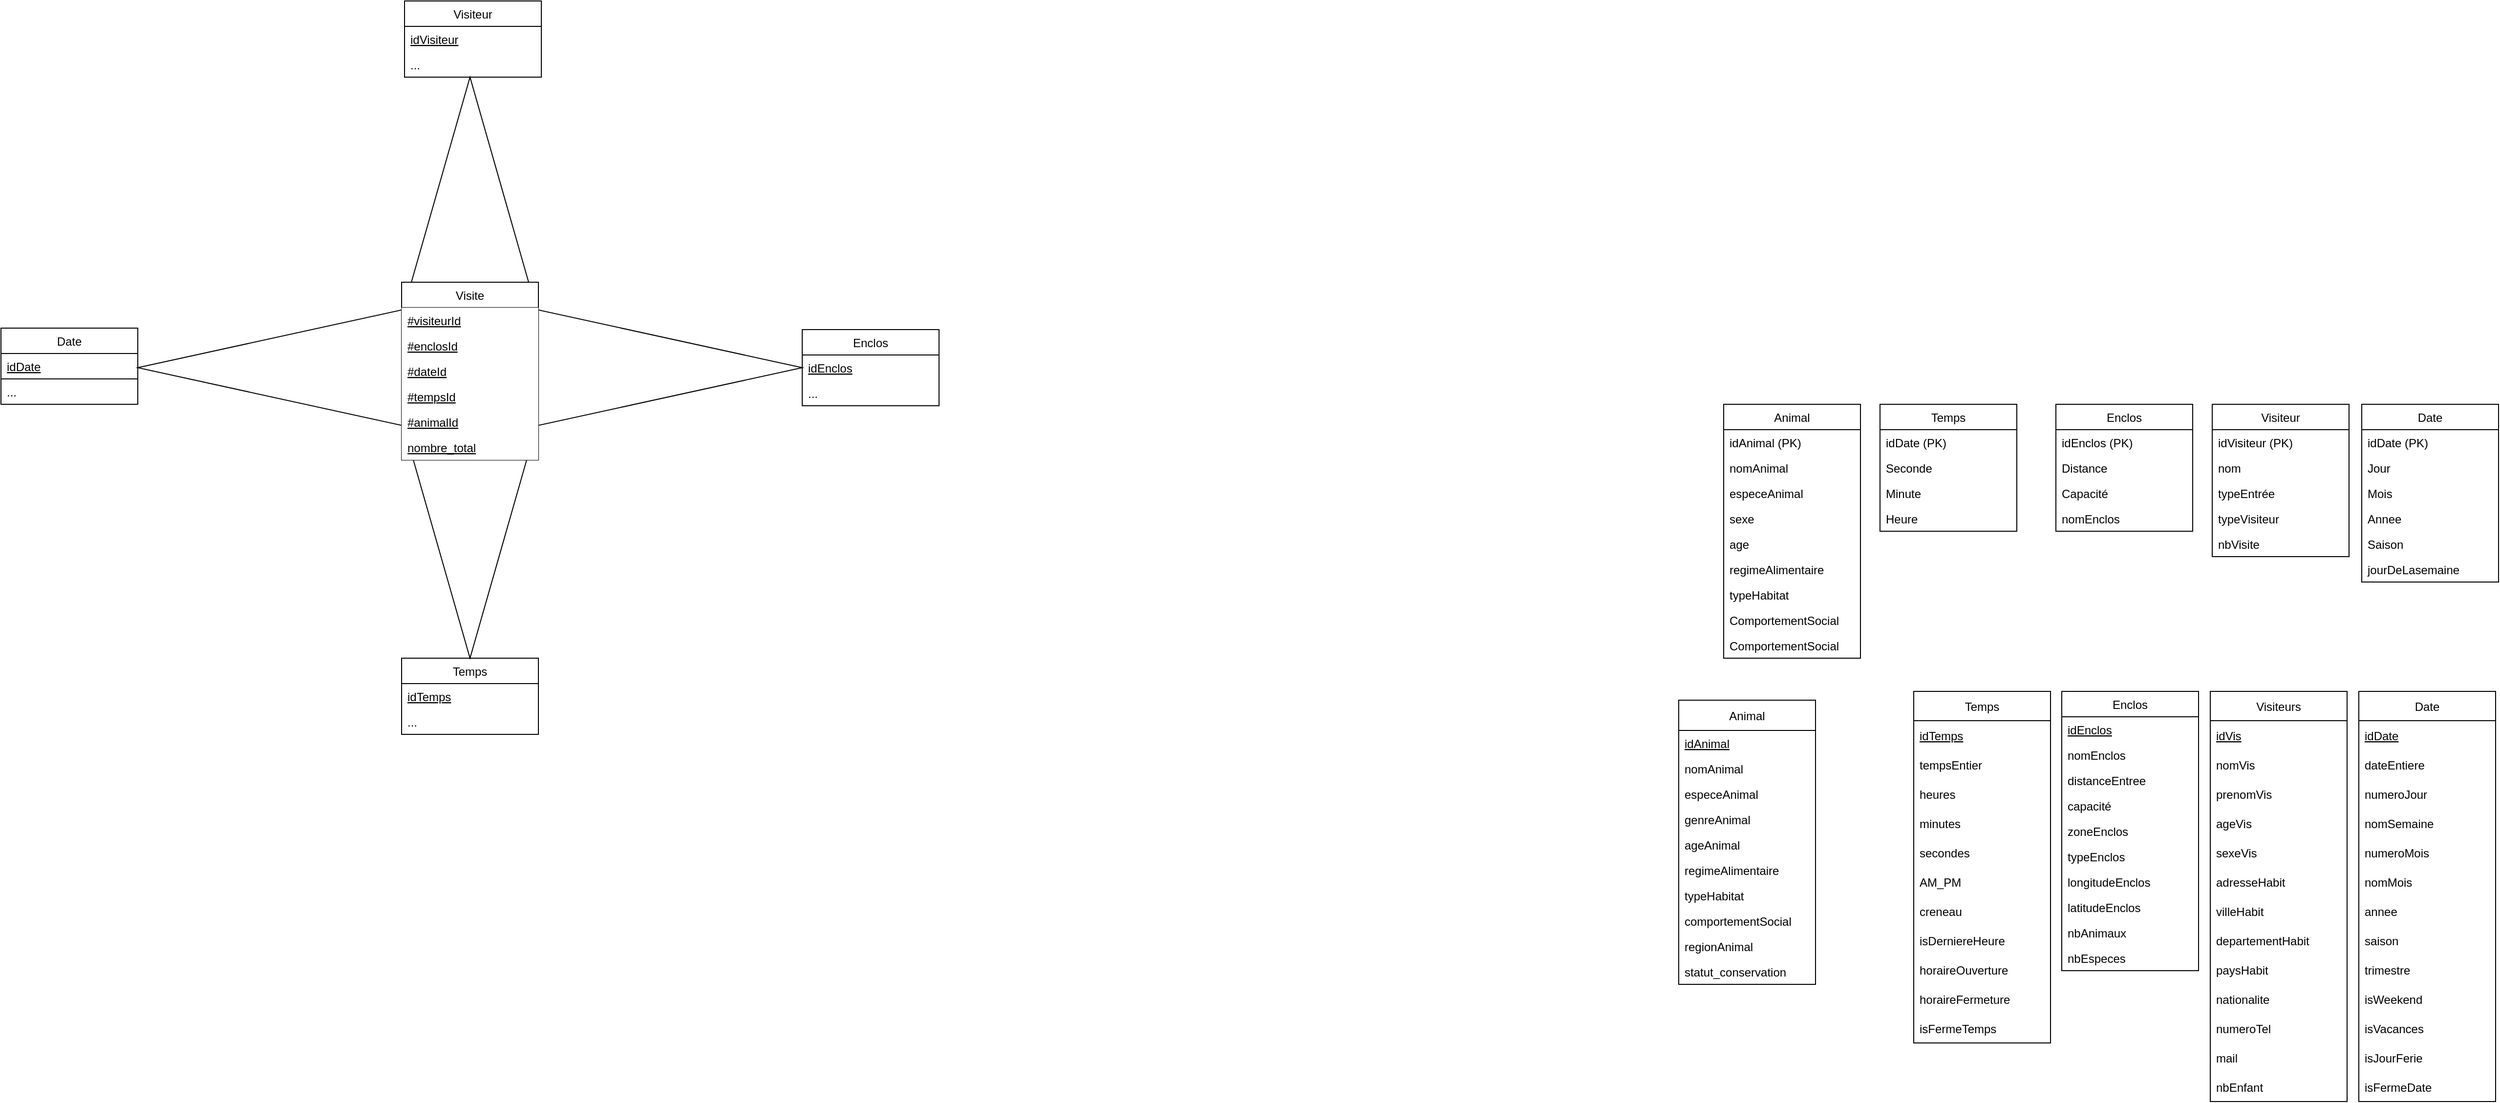 <mxfile version="20.3.0" type="device"><diagram id="WjeRC_YlHoFSiE4CxA3s" name="Page-1"><mxGraphModel dx="3903" dy="1053" grid="0" gridSize="10" guides="1" tooltips="1" connect="1" arrows="1" fold="1" page="1" pageScale="1" pageWidth="827" pageHeight="1169" math="0" shadow="0"><root><mxCell id="0"/><mxCell id="1" parent="0"/><mxCell id="iVxplcT4zk3BKJowdxLH-1" value="" style="verticalLabelPosition=bottom;verticalAlign=top;html=1;shape=mxgraph.basic.4_point_star_2;dx=0.8;" vertex="1" parent="1"><mxGeometry x="-1603" y="415" width="680" height="595" as="geometry"/></mxCell><mxCell id="smk_McyCPcREbiRQaZVL-1" value="Visite" style="swimlane;fontStyle=0;childLayout=stackLayout;horizontal=1;startSize=26;fillColor=default;horizontalStack=0;resizeParent=1;resizeParentMax=0;resizeLast=0;collapsible=1;marginBottom=0;" parent="1" vertex="1"><mxGeometry x="-1333" y="625" width="140" height="182" as="geometry"/></mxCell><mxCell id="smk_McyCPcREbiRQaZVL-2" value="#visiteurId" style="text;strokeColor=none;fillColor=default;align=left;verticalAlign=top;spacingLeft=4;spacingRight=4;overflow=hidden;rotatable=0;points=[[0,0.5],[1,0.5]];portConstraint=eastwest;fontStyle=4" parent="smk_McyCPcREbiRQaZVL-1" vertex="1"><mxGeometry y="26" width="140" height="26" as="geometry"/></mxCell><mxCell id="smk_McyCPcREbiRQaZVL-3" value="#enclosId" style="text;strokeColor=none;fillColor=default;align=left;verticalAlign=top;spacingLeft=4;spacingRight=4;overflow=hidden;rotatable=0;points=[[0,0.5],[1,0.5]];portConstraint=eastwest;fontStyle=4" parent="smk_McyCPcREbiRQaZVL-1" vertex="1"><mxGeometry y="52" width="140" height="26" as="geometry"/></mxCell><mxCell id="smk_McyCPcREbiRQaZVL-4" value="#dateId" style="text;strokeColor=none;fillColor=default;align=left;verticalAlign=top;spacingLeft=4;spacingRight=4;overflow=hidden;rotatable=0;points=[[0,0.5],[1,0.5]];portConstraint=eastwest;fontStyle=4" parent="smk_McyCPcREbiRQaZVL-1" vertex="1"><mxGeometry y="78" width="140" height="26" as="geometry"/></mxCell><mxCell id="smk_McyCPcREbiRQaZVL-39" value="#tempsId" style="text;strokeColor=none;fillColor=default;align=left;verticalAlign=top;spacingLeft=4;spacingRight=4;overflow=hidden;rotatable=0;points=[[0,0.5],[1,0.5]];portConstraint=eastwest;fontStyle=4" parent="smk_McyCPcREbiRQaZVL-1" vertex="1"><mxGeometry y="104" width="140" height="26" as="geometry"/></mxCell><mxCell id="smk_McyCPcREbiRQaZVL-40" value="#animalId" style="text;strokeColor=none;fillColor=default;align=left;verticalAlign=top;spacingLeft=4;spacingRight=4;overflow=hidden;rotatable=0;points=[[0,0.5],[1,0.5]];portConstraint=eastwest;fontStyle=4" parent="smk_McyCPcREbiRQaZVL-1" vertex="1"><mxGeometry y="130" width="140" height="26" as="geometry"/></mxCell><mxCell id="USpLm84EWa0GD4pEgQQ4-1" value="nombre_total" style="text;strokeColor=none;fillColor=default;align=left;verticalAlign=top;spacingLeft=4;spacingRight=4;overflow=hidden;rotatable=0;points=[[0,0.5],[1,0.5]];portConstraint=eastwest;fontStyle=4" parent="smk_McyCPcREbiRQaZVL-1" vertex="1"><mxGeometry y="156" width="140" height="26" as="geometry"/></mxCell><mxCell id="smk_McyCPcREbiRQaZVL-9" value="Visiteur" style="swimlane;fontStyle=0;childLayout=stackLayout;horizontal=1;startSize=26;fillColor=none;horizontalStack=0;resizeParent=1;resizeParentMax=0;resizeLast=0;collapsible=1;marginBottom=0;" parent="1" vertex="1"><mxGeometry x="-1330" y="337" width="140" height="78" as="geometry"/></mxCell><mxCell id="smk_McyCPcREbiRQaZVL-10" value="idVisiteur" style="text;strokeColor=none;fillColor=none;align=left;verticalAlign=top;spacingLeft=4;spacingRight=4;overflow=hidden;rotatable=0;points=[[0,0.5],[1,0.5]];portConstraint=eastwest;fontStyle=4" parent="smk_McyCPcREbiRQaZVL-9" vertex="1"><mxGeometry y="26" width="140" height="26" as="geometry"/></mxCell><mxCell id="smk_McyCPcREbiRQaZVL-11" value="..." style="text;strokeColor=none;fillColor=none;align=left;verticalAlign=top;spacingLeft=4;spacingRight=4;overflow=hidden;rotatable=0;points=[[0,0.5],[1,0.5]];portConstraint=eastwest;" parent="smk_McyCPcREbiRQaZVL-9" vertex="1"><mxGeometry y="52" width="140" height="26" as="geometry"/></mxCell><mxCell id="smk_McyCPcREbiRQaZVL-13" value="Enclos" style="swimlane;fontStyle=0;childLayout=stackLayout;horizontal=1;startSize=26;fillColor=none;horizontalStack=0;resizeParent=1;resizeParentMax=0;resizeLast=0;collapsible=1;marginBottom=0;" parent="1" vertex="1"><mxGeometry x="-923" y="673.5" width="140" height="78" as="geometry"/></mxCell><mxCell id="smk_McyCPcREbiRQaZVL-14" value="idEnclos" style="text;strokeColor=none;fillColor=none;align=left;verticalAlign=top;spacingLeft=4;spacingRight=4;overflow=hidden;rotatable=0;points=[[0,0.5],[1,0.5]];portConstraint=eastwest;fontStyle=4" parent="smk_McyCPcREbiRQaZVL-13" vertex="1"><mxGeometry y="26" width="140" height="26" as="geometry"/></mxCell><mxCell id="smk_McyCPcREbiRQaZVL-16" value="..." style="text;strokeColor=none;fillColor=none;align=left;verticalAlign=top;spacingLeft=4;spacingRight=4;overflow=hidden;rotatable=0;points=[[0,0.5],[1,0.5]];portConstraint=eastwest;" parent="smk_McyCPcREbiRQaZVL-13" vertex="1"><mxGeometry y="52" width="140" height="26" as="geometry"/></mxCell><mxCell id="smk_McyCPcREbiRQaZVL-17" value="Temps" style="swimlane;fontStyle=0;childLayout=stackLayout;horizontal=1;startSize=26;fillColor=none;horizontalStack=0;resizeParent=1;resizeParentMax=0;resizeLast=0;collapsible=1;marginBottom=0;" parent="1" vertex="1"><mxGeometry x="-1333" y="1010" width="140" height="78" as="geometry"/></mxCell><mxCell id="smk_McyCPcREbiRQaZVL-18" value="idTemps" style="text;strokeColor=none;fillColor=none;align=left;verticalAlign=top;spacingLeft=4;spacingRight=4;overflow=hidden;rotatable=0;points=[[0,0.5],[1,0.5]];portConstraint=eastwest;fontStyle=4" parent="smk_McyCPcREbiRQaZVL-17" vertex="1"><mxGeometry y="26" width="140" height="26" as="geometry"/></mxCell><mxCell id="smk_McyCPcREbiRQaZVL-19" value="..." style="text;strokeColor=none;fillColor=none;align=left;verticalAlign=top;spacingLeft=4;spacingRight=4;overflow=hidden;rotatable=0;points=[[0,0.5],[1,0.5]];portConstraint=eastwest;" parent="smk_McyCPcREbiRQaZVL-17" vertex="1"><mxGeometry y="52" width="140" height="26" as="geometry"/></mxCell><mxCell id="smk_McyCPcREbiRQaZVL-21" value="Date" style="swimlane;fontStyle=0;childLayout=stackLayout;horizontal=1;startSize=26;fillColor=none;horizontalStack=0;resizeParent=1;resizeParentMax=0;resizeLast=0;collapsible=1;marginBottom=0;" parent="1" vertex="1"><mxGeometry x="-1743" y="672" width="140" height="78" as="geometry"><mxRectangle x="550" y="20" width="70" height="30" as="alternateBounds"/></mxGeometry></mxCell><mxCell id="smk_McyCPcREbiRQaZVL-22" value="idDate" style="text;strokeColor=#000000;fillColor=none;align=left;verticalAlign=top;spacingLeft=4;spacingRight=4;overflow=hidden;rotatable=0;points=[[0,0.5],[1,0.5]];portConstraint=eastwest;fontStyle=4" parent="smk_McyCPcREbiRQaZVL-21" vertex="1"><mxGeometry y="26" width="140" height="26" as="geometry"/></mxCell><mxCell id="smk_McyCPcREbiRQaZVL-75" value="..." style="text;strokeColor=none;fillColor=none;align=left;verticalAlign=top;spacingLeft=4;spacingRight=4;overflow=hidden;rotatable=0;points=[[0,0.5],[1,0.5]];portConstraint=eastwest;" parent="smk_McyCPcREbiRQaZVL-21" vertex="1"><mxGeometry y="52" width="140" height="26" as="geometry"/></mxCell><mxCell id="smk_McyCPcREbiRQaZVL-42" value="Animal" style="swimlane;fontStyle=0;childLayout=stackLayout;horizontal=1;startSize=26;fillColor=none;horizontalStack=0;resizeParent=1;resizeParentMax=0;resizeLast=0;collapsible=1;marginBottom=0;" parent="1" vertex="1"><mxGeometry x="20" y="750" width="140" height="260" as="geometry"><mxRectangle x="74" y="230" width="80" height="30" as="alternateBounds"/></mxGeometry></mxCell><mxCell id="smk_McyCPcREbiRQaZVL-43" value="idAnimal (PK)                    " style="text;strokeColor=none;fillColor=none;align=left;verticalAlign=top;spacingLeft=4;spacingRight=4;overflow=hidden;rotatable=0;points=[[0,0.5],[1,0.5]];portConstraint=eastwest;" parent="smk_McyCPcREbiRQaZVL-42" vertex="1"><mxGeometry y="26" width="140" height="26" as="geometry"/></mxCell><mxCell id="smk_McyCPcREbiRQaZVL-44" value="nomAnimal        " style="text;strokeColor=none;fillColor=none;align=left;verticalAlign=top;spacingLeft=4;spacingRight=4;overflow=hidden;rotatable=0;points=[[0,0.5],[1,0.5]];portConstraint=eastwest;" parent="smk_McyCPcREbiRQaZVL-42" vertex="1"><mxGeometry y="52" width="140" height="26" as="geometry"/></mxCell><mxCell id="smk_McyCPcREbiRQaZVL-45" value="especeAnimal        " style="text;strokeColor=none;fillColor=none;align=left;verticalAlign=top;spacingLeft=4;spacingRight=4;overflow=hidden;rotatable=0;points=[[0,0.5],[1,0.5]];portConstraint=eastwest;" parent="smk_McyCPcREbiRQaZVL-42" vertex="1"><mxGeometry y="78" width="140" height="26" as="geometry"/></mxCell><mxCell id="smk_McyCPcREbiRQaZVL-46" value="sexe    " style="text;strokeColor=none;fillColor=none;align=left;verticalAlign=top;spacingLeft=4;spacingRight=4;overflow=hidden;rotatable=0;points=[[0,0.5],[1,0.5]];portConstraint=eastwest;" parent="smk_McyCPcREbiRQaZVL-42" vertex="1"><mxGeometry y="104" width="140" height="26" as="geometry"/></mxCell><mxCell id="smk_McyCPcREbiRQaZVL-47" value="age    " style="text;strokeColor=none;fillColor=none;align=left;verticalAlign=top;spacingLeft=4;spacingRight=4;overflow=hidden;rotatable=0;points=[[0,0.5],[1,0.5]];portConstraint=eastwest;" parent="smk_McyCPcREbiRQaZVL-42" vertex="1"><mxGeometry y="130" width="140" height="26" as="geometry"/></mxCell><mxCell id="smk_McyCPcREbiRQaZVL-48" value="regimeAlimentaire    " style="text;strokeColor=none;fillColor=none;align=left;verticalAlign=top;spacingLeft=4;spacingRight=4;overflow=hidden;rotatable=0;points=[[0,0.5],[1,0.5]];portConstraint=eastwest;" parent="smk_McyCPcREbiRQaZVL-42" vertex="1"><mxGeometry y="156" width="140" height="26" as="geometry"/></mxCell><mxCell id="smk_McyCPcREbiRQaZVL-49" value="typeHabitat" style="text;strokeColor=none;fillColor=none;align=left;verticalAlign=top;spacingLeft=4;spacingRight=4;overflow=hidden;rotatable=0;points=[[0,0.5],[1,0.5]];portConstraint=eastwest;" parent="smk_McyCPcREbiRQaZVL-42" vertex="1"><mxGeometry y="182" width="140" height="26" as="geometry"/></mxCell><mxCell id="smk_McyCPcREbiRQaZVL-50" value="ComportementSocial" style="text;strokeColor=none;fillColor=none;align=left;verticalAlign=top;spacingLeft=4;spacingRight=4;overflow=hidden;rotatable=0;points=[[0,0.5],[1,0.5]];portConstraint=eastwest;" parent="smk_McyCPcREbiRQaZVL-42" vertex="1"><mxGeometry y="208" width="140" height="26" as="geometry"/></mxCell><mxCell id="smk_McyCPcREbiRQaZVL-77" value="ComportementSocial" style="text;strokeColor=none;fillColor=none;align=left;verticalAlign=top;spacingLeft=4;spacingRight=4;overflow=hidden;rotatable=0;points=[[0,0.5],[1,0.5]];portConstraint=eastwest;" parent="smk_McyCPcREbiRQaZVL-42" vertex="1"><mxGeometry y="234" width="140" height="26" as="geometry"/></mxCell><mxCell id="smk_McyCPcREbiRQaZVL-51" value="Temps" style="swimlane;fontStyle=0;childLayout=stackLayout;horizontal=1;startSize=26;fillColor=none;horizontalStack=0;resizeParent=1;resizeParentMax=0;resizeLast=0;collapsible=1;marginBottom=0;" parent="1" vertex="1"><mxGeometry x="180" y="750" width="140" height="130" as="geometry"/></mxCell><mxCell id="smk_McyCPcREbiRQaZVL-52" value="idDate (PK)" style="text;strokeColor=none;fillColor=none;align=left;verticalAlign=top;spacingLeft=4;spacingRight=4;overflow=hidden;rotatable=0;points=[[0,0.5],[1,0.5]];portConstraint=eastwest;" parent="smk_McyCPcREbiRQaZVL-51" vertex="1"><mxGeometry y="26" width="140" height="26" as="geometry"/></mxCell><mxCell id="smk_McyCPcREbiRQaZVL-53" value="Seconde    " style="text;strokeColor=none;fillColor=none;align=left;verticalAlign=top;spacingLeft=4;spacingRight=4;overflow=hidden;rotatable=0;points=[[0,0.5],[1,0.5]];portConstraint=eastwest;" parent="smk_McyCPcREbiRQaZVL-51" vertex="1"><mxGeometry y="52" width="140" height="26" as="geometry"/></mxCell><mxCell id="smk_McyCPcREbiRQaZVL-54" value="Minute" style="text;strokeColor=none;fillColor=none;align=left;verticalAlign=top;spacingLeft=4;spacingRight=4;overflow=hidden;rotatable=0;points=[[0,0.5],[1,0.5]];portConstraint=eastwest;" parent="smk_McyCPcREbiRQaZVL-51" vertex="1"><mxGeometry y="78" width="140" height="26" as="geometry"/></mxCell><mxCell id="smk_McyCPcREbiRQaZVL-55" value="Heure" style="text;strokeColor=none;fillColor=none;align=left;verticalAlign=top;spacingLeft=4;spacingRight=4;overflow=hidden;rotatable=0;points=[[0,0.5],[1,0.5]];portConstraint=eastwest;" parent="smk_McyCPcREbiRQaZVL-51" vertex="1"><mxGeometry y="104" width="140" height="26" as="geometry"/></mxCell><mxCell id="smk_McyCPcREbiRQaZVL-56" value="Enclos" style="swimlane;fontStyle=0;childLayout=stackLayout;horizontal=1;startSize=26;fillColor=none;horizontalStack=0;resizeParent=1;resizeParentMax=0;resizeLast=0;collapsible=1;marginBottom=0;" parent="1" vertex="1"><mxGeometry x="360" y="750" width="140" height="130" as="geometry"/></mxCell><mxCell id="smk_McyCPcREbiRQaZVL-57" value="idEnclos (PK)" style="text;strokeColor=none;fillColor=none;align=left;verticalAlign=top;spacingLeft=4;spacingRight=4;overflow=hidden;rotatable=0;points=[[0,0.5],[1,0.5]];portConstraint=eastwest;" parent="smk_McyCPcREbiRQaZVL-56" vertex="1"><mxGeometry y="26" width="140" height="26" as="geometry"/></mxCell><mxCell id="smk_McyCPcREbiRQaZVL-58" value="Distance" style="text;strokeColor=none;fillColor=none;align=left;verticalAlign=top;spacingLeft=4;spacingRight=4;overflow=hidden;rotatable=0;points=[[0,0.5],[1,0.5]];portConstraint=eastwest;" parent="smk_McyCPcREbiRQaZVL-56" vertex="1"><mxGeometry y="52" width="140" height="26" as="geometry"/></mxCell><mxCell id="smk_McyCPcREbiRQaZVL-59" value="Capacité" style="text;strokeColor=none;fillColor=none;align=left;verticalAlign=top;spacingLeft=4;spacingRight=4;overflow=hidden;rotatable=0;points=[[0,0.5],[1,0.5]];portConstraint=eastwest;" parent="smk_McyCPcREbiRQaZVL-56" vertex="1"><mxGeometry y="78" width="140" height="26" as="geometry"/></mxCell><mxCell id="smk_McyCPcREbiRQaZVL-60" value="nomEnclos" style="text;strokeColor=none;fillColor=none;align=left;verticalAlign=top;spacingLeft=4;spacingRight=4;overflow=hidden;rotatable=0;points=[[0,0.5],[1,0.5]];portConstraint=eastwest;" parent="smk_McyCPcREbiRQaZVL-56" vertex="1"><mxGeometry y="104" width="140" height="26" as="geometry"/></mxCell><mxCell id="smk_McyCPcREbiRQaZVL-61" value="Visiteur" style="swimlane;fontStyle=0;childLayout=stackLayout;horizontal=1;startSize=26;fillColor=none;horizontalStack=0;resizeParent=1;resizeParentMax=0;resizeLast=0;collapsible=1;marginBottom=0;" parent="1" vertex="1"><mxGeometry x="520" y="750" width="140" height="156" as="geometry"/></mxCell><mxCell id="smk_McyCPcREbiRQaZVL-62" value="idVisiteur (PK)" style="text;strokeColor=none;fillColor=none;align=left;verticalAlign=top;spacingLeft=4;spacingRight=4;overflow=hidden;rotatable=0;points=[[0,0.5],[1,0.5]];portConstraint=eastwest;" parent="smk_McyCPcREbiRQaZVL-61" vertex="1"><mxGeometry y="26" width="140" height="26" as="geometry"/></mxCell><mxCell id="smk_McyCPcREbiRQaZVL-63" value="nom" style="text;strokeColor=none;fillColor=none;align=left;verticalAlign=top;spacingLeft=4;spacingRight=4;overflow=hidden;rotatable=0;points=[[0,0.5],[1,0.5]];portConstraint=eastwest;" parent="smk_McyCPcREbiRQaZVL-61" vertex="1"><mxGeometry y="52" width="140" height="26" as="geometry"/></mxCell><mxCell id="smk_McyCPcREbiRQaZVL-64" value="typeEntrée" style="text;strokeColor=none;fillColor=none;align=left;verticalAlign=top;spacingLeft=4;spacingRight=4;overflow=hidden;rotatable=0;points=[[0,0.5],[1,0.5]];portConstraint=eastwest;" parent="smk_McyCPcREbiRQaZVL-61" vertex="1"><mxGeometry y="78" width="140" height="26" as="geometry"/></mxCell><mxCell id="smk_McyCPcREbiRQaZVL-65" value="typeVisiteur" style="text;strokeColor=none;fillColor=none;align=left;verticalAlign=top;spacingLeft=4;spacingRight=4;overflow=hidden;rotatable=0;points=[[0,0.5],[1,0.5]];portConstraint=eastwest;" parent="smk_McyCPcREbiRQaZVL-61" vertex="1"><mxGeometry y="104" width="140" height="26" as="geometry"/></mxCell><mxCell id="smk_McyCPcREbiRQaZVL-66" value="nbVisite" style="text;strokeColor=none;fillColor=none;align=left;verticalAlign=top;spacingLeft=4;spacingRight=4;overflow=hidden;rotatable=0;points=[[0,0.5],[1,0.5]];portConstraint=eastwest;" parent="smk_McyCPcREbiRQaZVL-61" vertex="1"><mxGeometry y="130" width="140" height="26" as="geometry"/></mxCell><mxCell id="smk_McyCPcREbiRQaZVL-67" value="Date" style="swimlane;fontStyle=0;childLayout=stackLayout;horizontal=1;startSize=26;fillColor=none;horizontalStack=0;resizeParent=1;resizeParentMax=0;resizeLast=0;collapsible=1;marginBottom=0;" parent="1" vertex="1"><mxGeometry x="673" y="750" width="140" height="182" as="geometry"><mxRectangle x="550" y="20" width="70" height="30" as="alternateBounds"/></mxGeometry></mxCell><mxCell id="smk_McyCPcREbiRQaZVL-68" value="idDate (PK)" style="text;strokeColor=none;fillColor=none;align=left;verticalAlign=top;spacingLeft=4;spacingRight=4;overflow=hidden;rotatable=0;points=[[0,0.5],[1,0.5]];portConstraint=eastwest;" parent="smk_McyCPcREbiRQaZVL-67" vertex="1"><mxGeometry y="26" width="140" height="26" as="geometry"/></mxCell><mxCell id="smk_McyCPcREbiRQaZVL-69" value="Jour" style="text;strokeColor=none;fillColor=none;align=left;verticalAlign=top;spacingLeft=4;spacingRight=4;overflow=hidden;rotatable=0;points=[[0,0.5],[1,0.5]];portConstraint=eastwest;" parent="smk_McyCPcREbiRQaZVL-67" vertex="1"><mxGeometry y="52" width="140" height="26" as="geometry"/></mxCell><mxCell id="smk_McyCPcREbiRQaZVL-70" value="Mois" style="text;strokeColor=none;fillColor=none;align=left;verticalAlign=top;spacingLeft=4;spacingRight=4;overflow=hidden;rotatable=0;points=[[0,0.5],[1,0.5]];portConstraint=eastwest;" parent="smk_McyCPcREbiRQaZVL-67" vertex="1"><mxGeometry y="78" width="140" height="26" as="geometry"/></mxCell><mxCell id="smk_McyCPcREbiRQaZVL-71" value="Annee" style="text;strokeColor=none;fillColor=none;align=left;verticalAlign=top;spacingLeft=4;spacingRight=4;overflow=hidden;rotatable=0;points=[[0,0.5],[1,0.5]];portConstraint=eastwest;" parent="smk_McyCPcREbiRQaZVL-67" vertex="1"><mxGeometry y="104" width="140" height="26" as="geometry"/></mxCell><mxCell id="smk_McyCPcREbiRQaZVL-72" value="Saison" style="text;strokeColor=none;fillColor=none;align=left;verticalAlign=top;spacingLeft=4;spacingRight=4;overflow=hidden;rotatable=0;points=[[0,0.5],[1,0.5]];portConstraint=eastwest;" parent="smk_McyCPcREbiRQaZVL-67" vertex="1"><mxGeometry y="130" width="140" height="26" as="geometry"/></mxCell><mxCell id="smk_McyCPcREbiRQaZVL-73" value="jourDeLasemaine" style="text;strokeColor=none;fillColor=none;align=left;verticalAlign=top;spacingLeft=4;spacingRight=4;overflow=hidden;rotatable=0;points=[[0,0.5],[1,0.5]];portConstraint=eastwest;" parent="smk_McyCPcREbiRQaZVL-67" vertex="1"><mxGeometry y="156" width="140" height="26" as="geometry"/></mxCell><mxCell id="XWoLZw1tK3ANZWXKxOsV-2" value="Date" style="swimlane;fontStyle=0;childLayout=stackLayout;horizontal=1;startSize=30;horizontalStack=0;resizeParent=1;resizeParentMax=0;resizeLast=0;collapsible=1;marginBottom=0;" parent="1" vertex="1"><mxGeometry x="670" y="1044" width="140" height="420" as="geometry"/></mxCell><mxCell id="XWoLZw1tK3ANZWXKxOsV-3" value="idDate" style="text;strokeColor=none;fillColor=none;align=left;verticalAlign=middle;spacingLeft=4;spacingRight=4;overflow=hidden;points=[[0,0.5],[1,0.5]];portConstraint=eastwest;rotatable=0;fontStyle=4" parent="XWoLZw1tK3ANZWXKxOsV-2" vertex="1"><mxGeometry y="30" width="140" height="30" as="geometry"/></mxCell><mxCell id="XWoLZw1tK3ANZWXKxOsV-4" value="dateEntiere" style="text;strokeColor=none;fillColor=none;align=left;verticalAlign=middle;spacingLeft=4;spacingRight=4;overflow=hidden;points=[[0,0.5],[1,0.5]];portConstraint=eastwest;rotatable=0;fontStyle=0" parent="XWoLZw1tK3ANZWXKxOsV-2" vertex="1"><mxGeometry y="60" width="140" height="30" as="geometry"/></mxCell><mxCell id="XWoLZw1tK3ANZWXKxOsV-5" value="numeroJour" style="text;strokeColor=none;fillColor=none;align=left;verticalAlign=middle;spacingLeft=4;spacingRight=4;overflow=hidden;points=[[0,0.5],[1,0.5]];portConstraint=eastwest;rotatable=0;" parent="XWoLZw1tK3ANZWXKxOsV-2" vertex="1"><mxGeometry y="90" width="140" height="30" as="geometry"/></mxCell><mxCell id="XWoLZw1tK3ANZWXKxOsV-6" value="nomSemaine" style="text;strokeColor=none;fillColor=none;align=left;verticalAlign=middle;spacingLeft=4;spacingRight=4;overflow=hidden;points=[[0,0.5],[1,0.5]];portConstraint=eastwest;rotatable=0;" parent="XWoLZw1tK3ANZWXKxOsV-2" vertex="1"><mxGeometry y="120" width="140" height="30" as="geometry"/></mxCell><mxCell id="XWoLZw1tK3ANZWXKxOsV-7" value="numeroMois" style="text;strokeColor=none;fillColor=none;align=left;verticalAlign=middle;spacingLeft=4;spacingRight=4;overflow=hidden;points=[[0,0.5],[1,0.5]];portConstraint=eastwest;rotatable=0;" parent="XWoLZw1tK3ANZWXKxOsV-2" vertex="1"><mxGeometry y="150" width="140" height="30" as="geometry"/></mxCell><mxCell id="XWoLZw1tK3ANZWXKxOsV-8" value="nomMois" style="text;strokeColor=none;fillColor=none;align=left;verticalAlign=middle;spacingLeft=4;spacingRight=4;overflow=hidden;points=[[0,0.5],[1,0.5]];portConstraint=eastwest;rotatable=0;" parent="XWoLZw1tK3ANZWXKxOsV-2" vertex="1"><mxGeometry y="180" width="140" height="30" as="geometry"/></mxCell><mxCell id="XWoLZw1tK3ANZWXKxOsV-9" value="annee" style="text;strokeColor=none;fillColor=none;align=left;verticalAlign=middle;spacingLeft=4;spacingRight=4;overflow=hidden;points=[[0,0.5],[1,0.5]];portConstraint=eastwest;rotatable=0;" parent="XWoLZw1tK3ANZWXKxOsV-2" vertex="1"><mxGeometry y="210" width="140" height="30" as="geometry"/></mxCell><mxCell id="XWoLZw1tK3ANZWXKxOsV-10" value="saison" style="text;strokeColor=none;fillColor=none;align=left;verticalAlign=middle;spacingLeft=4;spacingRight=4;overflow=hidden;points=[[0,0.5],[1,0.5]];portConstraint=eastwest;rotatable=0;" parent="XWoLZw1tK3ANZWXKxOsV-2" vertex="1"><mxGeometry y="240" width="140" height="30" as="geometry"/></mxCell><mxCell id="XWoLZw1tK3ANZWXKxOsV-11" value="trimestre" style="text;strokeColor=none;fillColor=none;align=left;verticalAlign=middle;spacingLeft=4;spacingRight=4;overflow=hidden;points=[[0,0.5],[1,0.5]];portConstraint=eastwest;rotatable=0;" parent="XWoLZw1tK3ANZWXKxOsV-2" vertex="1"><mxGeometry y="270" width="140" height="30" as="geometry"/></mxCell><mxCell id="XWoLZw1tK3ANZWXKxOsV-12" value="isWeekend" style="text;strokeColor=none;fillColor=none;align=left;verticalAlign=middle;spacingLeft=4;spacingRight=4;overflow=hidden;points=[[0,0.5],[1,0.5]];portConstraint=eastwest;rotatable=0;" parent="XWoLZw1tK3ANZWXKxOsV-2" vertex="1"><mxGeometry y="300" width="140" height="30" as="geometry"/></mxCell><mxCell id="XWoLZw1tK3ANZWXKxOsV-13" value="isVacances" style="text;strokeColor=none;fillColor=none;align=left;verticalAlign=middle;spacingLeft=4;spacingRight=4;overflow=hidden;points=[[0,0.5],[1,0.5]];portConstraint=eastwest;rotatable=0;" parent="XWoLZw1tK3ANZWXKxOsV-2" vertex="1"><mxGeometry y="330" width="140" height="30" as="geometry"/></mxCell><mxCell id="XWoLZw1tK3ANZWXKxOsV-14" value="isJourFerie" style="text;strokeColor=none;fillColor=none;align=left;verticalAlign=middle;spacingLeft=4;spacingRight=4;overflow=hidden;points=[[0,0.5],[1,0.5]];portConstraint=eastwest;rotatable=0;" parent="XWoLZw1tK3ANZWXKxOsV-2" vertex="1"><mxGeometry y="360" width="140" height="30" as="geometry"/></mxCell><mxCell id="XWoLZw1tK3ANZWXKxOsV-15" value="isFermeDate" style="text;strokeColor=none;fillColor=none;align=left;verticalAlign=middle;spacingLeft=4;spacingRight=4;overflow=hidden;points=[[0,0.5],[1,0.5]];portConstraint=eastwest;rotatable=0;" parent="XWoLZw1tK3ANZWXKxOsV-2" vertex="1"><mxGeometry y="390" width="140" height="30" as="geometry"/></mxCell><mxCell id="XWoLZw1tK3ANZWXKxOsV-16" value="Temps" style="swimlane;fontStyle=0;childLayout=stackLayout;horizontal=1;startSize=30;horizontalStack=0;resizeParent=1;resizeParentMax=0;resizeLast=0;collapsible=1;marginBottom=0;" parent="1" vertex="1"><mxGeometry x="214.5" y="1044" width="140" height="360" as="geometry"/></mxCell><mxCell id="XWoLZw1tK3ANZWXKxOsV-17" value="idTemps" style="text;strokeColor=none;fillColor=none;align=left;verticalAlign=middle;spacingLeft=4;spacingRight=4;overflow=hidden;points=[[0,0.5],[1,0.5]];portConstraint=eastwest;rotatable=0;fontStyle=4" parent="XWoLZw1tK3ANZWXKxOsV-16" vertex="1"><mxGeometry y="30" width="140" height="30" as="geometry"/></mxCell><mxCell id="XWoLZw1tK3ANZWXKxOsV-18" value="tempsEntier" style="text;strokeColor=none;fillColor=none;align=left;verticalAlign=middle;spacingLeft=4;spacingRight=4;overflow=hidden;points=[[0,0.5],[1,0.5]];portConstraint=eastwest;rotatable=0;" parent="XWoLZw1tK3ANZWXKxOsV-16" vertex="1"><mxGeometry y="60" width="140" height="30" as="geometry"/></mxCell><mxCell id="XWoLZw1tK3ANZWXKxOsV-19" value="heures" style="text;strokeColor=none;fillColor=none;align=left;verticalAlign=middle;spacingLeft=4;spacingRight=4;overflow=hidden;points=[[0,0.5],[1,0.5]];portConstraint=eastwest;rotatable=0;" parent="XWoLZw1tK3ANZWXKxOsV-16" vertex="1"><mxGeometry y="90" width="140" height="30" as="geometry"/></mxCell><mxCell id="XWoLZw1tK3ANZWXKxOsV-20" value="minutes" style="text;strokeColor=none;fillColor=none;align=left;verticalAlign=middle;spacingLeft=4;spacingRight=4;overflow=hidden;points=[[0,0.5],[1,0.5]];portConstraint=eastwest;rotatable=0;" parent="XWoLZw1tK3ANZWXKxOsV-16" vertex="1"><mxGeometry y="120" width="140" height="30" as="geometry"/></mxCell><mxCell id="XWoLZw1tK3ANZWXKxOsV-21" value="secondes" style="text;strokeColor=none;fillColor=none;align=left;verticalAlign=middle;spacingLeft=4;spacingRight=4;overflow=hidden;points=[[0,0.5],[1,0.5]];portConstraint=eastwest;rotatable=0;" parent="XWoLZw1tK3ANZWXKxOsV-16" vertex="1"><mxGeometry y="150" width="140" height="30" as="geometry"/></mxCell><mxCell id="XWoLZw1tK3ANZWXKxOsV-22" value="AM_PM" style="text;strokeColor=none;fillColor=none;align=left;verticalAlign=middle;spacingLeft=4;spacingRight=4;overflow=hidden;points=[[0,0.5],[1,0.5]];portConstraint=eastwest;rotatable=0;" parent="XWoLZw1tK3ANZWXKxOsV-16" vertex="1"><mxGeometry y="180" width="140" height="30" as="geometry"/></mxCell><mxCell id="XWoLZw1tK3ANZWXKxOsV-23" value="creneau" style="text;strokeColor=none;fillColor=none;align=left;verticalAlign=middle;spacingLeft=4;spacingRight=4;overflow=hidden;points=[[0,0.5],[1,0.5]];portConstraint=eastwest;rotatable=0;" parent="XWoLZw1tK3ANZWXKxOsV-16" vertex="1"><mxGeometry y="210" width="140" height="30" as="geometry"/></mxCell><mxCell id="XWoLZw1tK3ANZWXKxOsV-24" value="isDerniereHeure" style="text;strokeColor=none;fillColor=none;align=left;verticalAlign=middle;spacingLeft=4;spacingRight=4;overflow=hidden;points=[[0,0.5],[1,0.5]];portConstraint=eastwest;rotatable=0;" parent="XWoLZw1tK3ANZWXKxOsV-16" vertex="1"><mxGeometry y="240" width="140" height="30" as="geometry"/></mxCell><mxCell id="XWoLZw1tK3ANZWXKxOsV-25" value="horaireOuverture" style="text;strokeColor=none;fillColor=none;align=left;verticalAlign=middle;spacingLeft=4;spacingRight=4;overflow=hidden;points=[[0,0.5],[1,0.5]];portConstraint=eastwest;rotatable=0;" parent="XWoLZw1tK3ANZWXKxOsV-16" vertex="1"><mxGeometry y="270" width="140" height="30" as="geometry"/></mxCell><mxCell id="XWoLZw1tK3ANZWXKxOsV-26" value="horaireFermeture" style="text;strokeColor=none;fillColor=none;align=left;verticalAlign=middle;spacingLeft=4;spacingRight=4;overflow=hidden;points=[[0,0.5],[1,0.5]];portConstraint=eastwest;rotatable=0;" parent="XWoLZw1tK3ANZWXKxOsV-16" vertex="1"><mxGeometry y="300" width="140" height="30" as="geometry"/></mxCell><mxCell id="XWoLZw1tK3ANZWXKxOsV-27" value="isFermeTemps" style="text;strokeColor=none;fillColor=none;align=left;verticalAlign=middle;spacingLeft=4;spacingRight=4;overflow=hidden;points=[[0,0.5],[1,0.5]];portConstraint=eastwest;rotatable=0;" parent="XWoLZw1tK3ANZWXKxOsV-16" vertex="1"><mxGeometry y="330" width="140" height="30" as="geometry"/></mxCell><mxCell id="XWoLZw1tK3ANZWXKxOsV-28" value="Enclos" style="swimlane;fontStyle=0;childLayout=stackLayout;horizontal=1;startSize=26;fillColor=none;horizontalStack=0;resizeParent=1;resizeParentMax=0;resizeLast=0;collapsible=1;marginBottom=0;" parent="1" vertex="1"><mxGeometry x="366" y="1044" width="140" height="286" as="geometry"/></mxCell><mxCell id="XWoLZw1tK3ANZWXKxOsV-29" value="idEnclos" style="text;strokeColor=none;fillColor=none;align=left;verticalAlign=top;spacingLeft=4;spacingRight=4;overflow=hidden;rotatable=0;points=[[0,0.5],[1,0.5]];portConstraint=eastwest;fontStyle=4" parent="XWoLZw1tK3ANZWXKxOsV-28" vertex="1"><mxGeometry y="26" width="140" height="26" as="geometry"/></mxCell><mxCell id="XWoLZw1tK3ANZWXKxOsV-32" value="nomEnclos" style="text;strokeColor=none;fillColor=none;align=left;verticalAlign=top;spacingLeft=4;spacingRight=4;overflow=hidden;rotatable=0;points=[[0,0.5],[1,0.5]];portConstraint=eastwest;" parent="XWoLZw1tK3ANZWXKxOsV-28" vertex="1"><mxGeometry y="52" width="140" height="26" as="geometry"/></mxCell><mxCell id="XWoLZw1tK3ANZWXKxOsV-30" value="distanceEntree" style="text;strokeColor=none;fillColor=none;align=left;verticalAlign=top;spacingLeft=4;spacingRight=4;overflow=hidden;rotatable=0;points=[[0,0.5],[1,0.5]];portConstraint=eastwest;" parent="XWoLZw1tK3ANZWXKxOsV-28" vertex="1"><mxGeometry y="78" width="140" height="26" as="geometry"/></mxCell><mxCell id="XWoLZw1tK3ANZWXKxOsV-31" value="capacité" style="text;strokeColor=none;fillColor=none;align=left;verticalAlign=top;spacingLeft=4;spacingRight=4;overflow=hidden;rotatable=0;points=[[0,0.5],[1,0.5]];portConstraint=eastwest;" parent="XWoLZw1tK3ANZWXKxOsV-28" vertex="1"><mxGeometry y="104" width="140" height="26" as="geometry"/></mxCell><mxCell id="XWoLZw1tK3ANZWXKxOsV-33" value="zoneEnclos" style="text;strokeColor=none;fillColor=none;align=left;verticalAlign=top;spacingLeft=4;spacingRight=4;overflow=hidden;rotatable=0;points=[[0,0.5],[1,0.5]];portConstraint=eastwest;" parent="XWoLZw1tK3ANZWXKxOsV-28" vertex="1"><mxGeometry y="130" width="140" height="26" as="geometry"/></mxCell><mxCell id="XWoLZw1tK3ANZWXKxOsV-34" value="typeEnclos" style="text;strokeColor=none;fillColor=none;align=left;verticalAlign=top;spacingLeft=4;spacingRight=4;overflow=hidden;rotatable=0;points=[[0,0.5],[1,0.5]];portConstraint=eastwest;" parent="XWoLZw1tK3ANZWXKxOsV-28" vertex="1"><mxGeometry y="156" width="140" height="26" as="geometry"/></mxCell><mxCell id="XWoLZw1tK3ANZWXKxOsV-36" value="longitudeEnclos" style="text;strokeColor=none;fillColor=none;align=left;verticalAlign=top;spacingLeft=4;spacingRight=4;overflow=hidden;rotatable=0;points=[[0,0.5],[1,0.5]];portConstraint=eastwest;" parent="XWoLZw1tK3ANZWXKxOsV-28" vertex="1"><mxGeometry y="182" width="140" height="26" as="geometry"/></mxCell><mxCell id="XWoLZw1tK3ANZWXKxOsV-37" value="latitudeEnclos" style="text;strokeColor=none;fillColor=none;align=left;verticalAlign=top;spacingLeft=4;spacingRight=4;overflow=hidden;rotatable=0;points=[[0,0.5],[1,0.5]];portConstraint=eastwest;" parent="XWoLZw1tK3ANZWXKxOsV-28" vertex="1"><mxGeometry y="208" width="140" height="26" as="geometry"/></mxCell><mxCell id="XWoLZw1tK3ANZWXKxOsV-38" value="nbAnimaux" style="text;strokeColor=none;fillColor=none;align=left;verticalAlign=top;spacingLeft=4;spacingRight=4;overflow=hidden;rotatable=0;points=[[0,0.5],[1,0.5]];portConstraint=eastwest;" parent="XWoLZw1tK3ANZWXKxOsV-28" vertex="1"><mxGeometry y="234" width="140" height="26" as="geometry"/></mxCell><mxCell id="XWoLZw1tK3ANZWXKxOsV-39" value="nbEspeces" style="text;strokeColor=none;fillColor=none;align=left;verticalAlign=top;spacingLeft=4;spacingRight=4;overflow=hidden;rotatable=0;points=[[0,0.5],[1,0.5]];portConstraint=eastwest;" parent="XWoLZw1tK3ANZWXKxOsV-28" vertex="1"><mxGeometry y="260" width="140" height="26" as="geometry"/></mxCell><mxCell id="XWoLZw1tK3ANZWXKxOsV-40" value="Animal" style="swimlane;fontStyle=0;childLayout=stackLayout;horizontal=1;startSize=31;fillColor=none;horizontalStack=0;resizeParent=1;resizeParentMax=0;resizeLast=0;collapsible=1;marginBottom=0;" parent="1" vertex="1"><mxGeometry x="-26" y="1053" width="140" height="291" as="geometry"><mxRectangle x="74" y="230" width="80" height="30" as="alternateBounds"/></mxGeometry></mxCell><mxCell id="XWoLZw1tK3ANZWXKxOsV-41" value="idAnimal" style="text;strokeColor=none;fillColor=none;align=left;verticalAlign=top;spacingLeft=4;spacingRight=4;overflow=hidden;rotatable=0;points=[[0,0.5],[1,0.5]];portConstraint=eastwest;fontStyle=4" parent="XWoLZw1tK3ANZWXKxOsV-40" vertex="1"><mxGeometry y="31" width="140" height="26" as="geometry"/></mxCell><mxCell id="XWoLZw1tK3ANZWXKxOsV-42" value="nomAnimal        " style="text;strokeColor=none;fillColor=none;align=left;verticalAlign=top;spacingLeft=4;spacingRight=4;overflow=hidden;rotatable=0;points=[[0,0.5],[1,0.5]];portConstraint=eastwest;" parent="XWoLZw1tK3ANZWXKxOsV-40" vertex="1"><mxGeometry y="57" width="140" height="26" as="geometry"/></mxCell><mxCell id="XWoLZw1tK3ANZWXKxOsV-43" value="especeAnimal        " style="text;strokeColor=none;fillColor=none;align=left;verticalAlign=top;spacingLeft=4;spacingRight=4;overflow=hidden;rotatable=0;points=[[0,0.5],[1,0.5]];portConstraint=eastwest;" parent="XWoLZw1tK3ANZWXKxOsV-40" vertex="1"><mxGeometry y="83" width="140" height="26" as="geometry"/></mxCell><mxCell id="XWoLZw1tK3ANZWXKxOsV-44" value="genreAnimal" style="text;strokeColor=none;fillColor=none;align=left;verticalAlign=top;spacingLeft=4;spacingRight=4;overflow=hidden;rotatable=0;points=[[0,0.5],[1,0.5]];portConstraint=eastwest;" parent="XWoLZw1tK3ANZWXKxOsV-40" vertex="1"><mxGeometry y="109" width="140" height="26" as="geometry"/></mxCell><mxCell id="XWoLZw1tK3ANZWXKxOsV-45" value="ageAnimal" style="text;strokeColor=none;fillColor=none;align=left;verticalAlign=top;spacingLeft=4;spacingRight=4;overflow=hidden;rotatable=0;points=[[0,0.5],[1,0.5]];portConstraint=eastwest;" parent="XWoLZw1tK3ANZWXKxOsV-40" vertex="1"><mxGeometry y="135" width="140" height="26" as="geometry"/></mxCell><mxCell id="XWoLZw1tK3ANZWXKxOsV-46" value="regimeAlimentaire    " style="text;strokeColor=none;fillColor=none;align=left;verticalAlign=top;spacingLeft=4;spacingRight=4;overflow=hidden;rotatable=0;points=[[0,0.5],[1,0.5]];portConstraint=eastwest;" parent="XWoLZw1tK3ANZWXKxOsV-40" vertex="1"><mxGeometry y="161" width="140" height="26" as="geometry"/></mxCell><mxCell id="XWoLZw1tK3ANZWXKxOsV-47" value="typeHabitat" style="text;strokeColor=none;fillColor=none;align=left;verticalAlign=top;spacingLeft=4;spacingRight=4;overflow=hidden;rotatable=0;points=[[0,0.5],[1,0.5]];portConstraint=eastwest;" parent="XWoLZw1tK3ANZWXKxOsV-40" vertex="1"><mxGeometry y="187" width="140" height="26" as="geometry"/></mxCell><mxCell id="XWoLZw1tK3ANZWXKxOsV-48" value="comportementSocial" style="text;strokeColor=none;fillColor=none;align=left;verticalAlign=top;spacingLeft=4;spacingRight=4;overflow=hidden;rotatable=0;points=[[0,0.5],[1,0.5]];portConstraint=eastwest;" parent="XWoLZw1tK3ANZWXKxOsV-40" vertex="1"><mxGeometry y="213" width="140" height="26" as="geometry"/></mxCell><mxCell id="XWoLZw1tK3ANZWXKxOsV-49" value="regionAnimal" style="text;strokeColor=none;fillColor=none;align=left;verticalAlign=top;spacingLeft=4;spacingRight=4;overflow=hidden;rotatable=0;points=[[0,0.5],[1,0.5]];portConstraint=eastwest;" parent="XWoLZw1tK3ANZWXKxOsV-40" vertex="1"><mxGeometry y="239" width="140" height="26" as="geometry"/></mxCell><mxCell id="XWoLZw1tK3ANZWXKxOsV-70" value="statut_conservation" style="text;strokeColor=none;fillColor=none;align=left;verticalAlign=top;spacingLeft=4;spacingRight=4;overflow=hidden;rotatable=0;points=[[0,0.5],[1,0.5]];portConstraint=eastwest;" parent="XWoLZw1tK3ANZWXKxOsV-40" vertex="1"><mxGeometry y="265" width="140" height="26" as="geometry"/></mxCell><mxCell id="XWoLZw1tK3ANZWXKxOsV-56" value="Visiteurs" style="swimlane;fontStyle=0;childLayout=stackLayout;horizontal=1;startSize=30;horizontalStack=0;resizeParent=1;resizeParentMax=0;resizeLast=0;collapsible=1;marginBottom=0;" parent="1" vertex="1"><mxGeometry x="518" y="1044" width="140" height="420" as="geometry"/></mxCell><mxCell id="XWoLZw1tK3ANZWXKxOsV-57" value="idVis" style="text;strokeColor=none;fillColor=none;align=left;verticalAlign=middle;spacingLeft=4;spacingRight=4;overflow=hidden;points=[[0,0.5],[1,0.5]];portConstraint=eastwest;rotatable=0;fontStyle=4" parent="XWoLZw1tK3ANZWXKxOsV-56" vertex="1"><mxGeometry y="30" width="140" height="30" as="geometry"/></mxCell><mxCell id="XWoLZw1tK3ANZWXKxOsV-58" value="nomVis" style="text;strokeColor=none;fillColor=none;align=left;verticalAlign=middle;spacingLeft=4;spacingRight=4;overflow=hidden;points=[[0,0.5],[1,0.5]];portConstraint=eastwest;rotatable=0;" parent="XWoLZw1tK3ANZWXKxOsV-56" vertex="1"><mxGeometry y="60" width="140" height="30" as="geometry"/></mxCell><mxCell id="XWoLZw1tK3ANZWXKxOsV-59" value="prenomVis" style="text;strokeColor=none;fillColor=none;align=left;verticalAlign=middle;spacingLeft=4;spacingRight=4;overflow=hidden;points=[[0,0.5],[1,0.5]];portConstraint=eastwest;rotatable=0;" parent="XWoLZw1tK3ANZWXKxOsV-56" vertex="1"><mxGeometry y="90" width="140" height="30" as="geometry"/></mxCell><mxCell id="XWoLZw1tK3ANZWXKxOsV-60" value="ageVis" style="text;strokeColor=none;fillColor=none;align=left;verticalAlign=middle;spacingLeft=4;spacingRight=4;overflow=hidden;points=[[0,0.5],[1,0.5]];portConstraint=eastwest;rotatable=0;" parent="XWoLZw1tK3ANZWXKxOsV-56" vertex="1"><mxGeometry y="120" width="140" height="30" as="geometry"/></mxCell><mxCell id="XWoLZw1tK3ANZWXKxOsV-61" value="sexeVis" style="text;strokeColor=none;fillColor=none;align=left;verticalAlign=middle;spacingLeft=4;spacingRight=4;overflow=hidden;points=[[0,0.5],[1,0.5]];portConstraint=eastwest;rotatable=0;" parent="XWoLZw1tK3ANZWXKxOsV-56" vertex="1"><mxGeometry y="150" width="140" height="30" as="geometry"/></mxCell><mxCell id="XWoLZw1tK3ANZWXKxOsV-62" value="adresseHabit" style="text;strokeColor=none;fillColor=none;align=left;verticalAlign=middle;spacingLeft=4;spacingRight=4;overflow=hidden;points=[[0,0.5],[1,0.5]];portConstraint=eastwest;rotatable=0;" parent="XWoLZw1tK3ANZWXKxOsV-56" vertex="1"><mxGeometry y="180" width="140" height="30" as="geometry"/></mxCell><mxCell id="XWoLZw1tK3ANZWXKxOsV-63" value="villeHabit" style="text;strokeColor=none;fillColor=none;align=left;verticalAlign=middle;spacingLeft=4;spacingRight=4;overflow=hidden;points=[[0,0.5],[1,0.5]];portConstraint=eastwest;rotatable=0;" parent="XWoLZw1tK3ANZWXKxOsV-56" vertex="1"><mxGeometry y="210" width="140" height="30" as="geometry"/></mxCell><mxCell id="XWoLZw1tK3ANZWXKxOsV-64" value="departementHabit" style="text;strokeColor=none;fillColor=none;align=left;verticalAlign=middle;spacingLeft=4;spacingRight=4;overflow=hidden;points=[[0,0.5],[1,0.5]];portConstraint=eastwest;rotatable=0;" parent="XWoLZw1tK3ANZWXKxOsV-56" vertex="1"><mxGeometry y="240" width="140" height="30" as="geometry"/></mxCell><mxCell id="XWoLZw1tK3ANZWXKxOsV-65" value="paysHabit" style="text;strokeColor=none;fillColor=none;align=left;verticalAlign=middle;spacingLeft=4;spacingRight=4;overflow=hidden;points=[[0,0.5],[1,0.5]];portConstraint=eastwest;rotatable=0;" parent="XWoLZw1tK3ANZWXKxOsV-56" vertex="1"><mxGeometry y="270" width="140" height="30" as="geometry"/></mxCell><mxCell id="XWoLZw1tK3ANZWXKxOsV-66" value="nationalite" style="text;strokeColor=none;fillColor=none;align=left;verticalAlign=middle;spacingLeft=4;spacingRight=4;overflow=hidden;points=[[0,0.5],[1,0.5]];portConstraint=eastwest;rotatable=0;" parent="XWoLZw1tK3ANZWXKxOsV-56" vertex="1"><mxGeometry y="300" width="140" height="30" as="geometry"/></mxCell><mxCell id="XWoLZw1tK3ANZWXKxOsV-67" value="numeroTel" style="text;strokeColor=none;fillColor=none;align=left;verticalAlign=middle;spacingLeft=4;spacingRight=4;overflow=hidden;points=[[0,0.5],[1,0.5]];portConstraint=eastwest;rotatable=0;" parent="XWoLZw1tK3ANZWXKxOsV-56" vertex="1"><mxGeometry y="330" width="140" height="30" as="geometry"/></mxCell><mxCell id="XWoLZw1tK3ANZWXKxOsV-68" value="mail" style="text;strokeColor=none;fillColor=none;align=left;verticalAlign=middle;spacingLeft=4;spacingRight=4;overflow=hidden;points=[[0,0.5],[1,0.5]];portConstraint=eastwest;rotatable=0;" parent="XWoLZw1tK3ANZWXKxOsV-56" vertex="1"><mxGeometry y="360" width="140" height="30" as="geometry"/></mxCell><mxCell id="XWoLZw1tK3ANZWXKxOsV-69" value="nbEnfant" style="text;strokeColor=none;fillColor=none;align=left;verticalAlign=middle;spacingLeft=4;spacingRight=4;overflow=hidden;points=[[0,0.5],[1,0.5]];portConstraint=eastwest;rotatable=0;" parent="XWoLZw1tK3ANZWXKxOsV-56" vertex="1"><mxGeometry y="390" width="140" height="30" as="geometry"/></mxCell></root></mxGraphModel></diagram></mxfile>